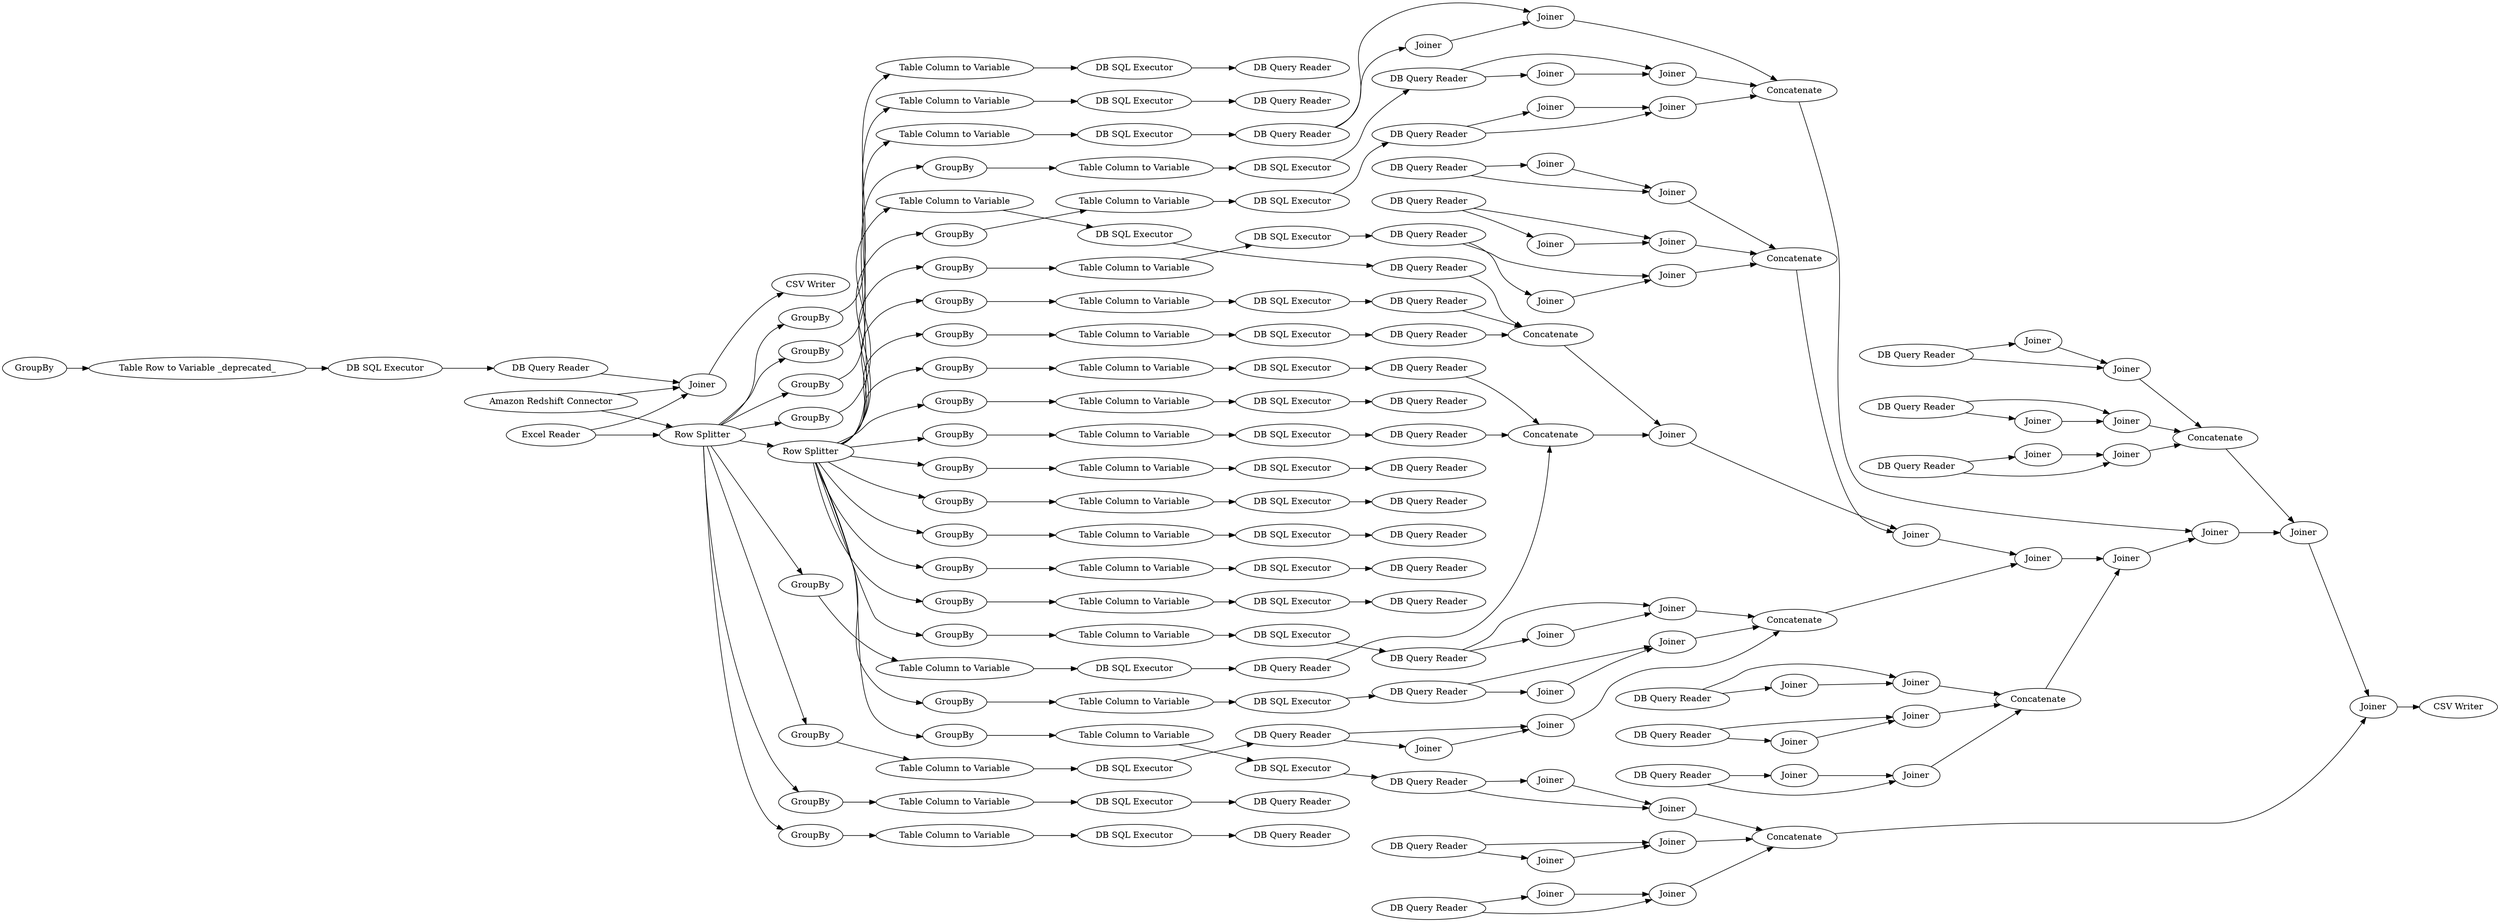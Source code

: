 digraph {
	"7802094536662203078_3187" [label=GroupBy]
	"7802094536662203078_3101" [label=Joiner]
	"7802094536662203078_3223" [label=Concatenate]
	"7802094536662203078_3234" [label="DB SQL Executor"]
	"7802094536662203078_3239" [label=GroupBy]
	"7192818016398079136_2986" [label="DB Query Reader"]
	"7802094536662203078_3122" [label="DB SQL Executor"]
	"-4920805195246936544_3058" [label="CSV Writer"]
	"3421561205154422238_2986" [label="DB Query Reader"]
	"-1127665354668026383_3090" [label="DB Query Reader"]
	"-2164455947354448302_3095" [label="DB Query Reader"]
	"-462641609331494207_3000" [label=GroupBy]
	"-462641609331494207_3059" [label=Joiner]
	"7802094536662203078_3119" [label="Table Column to Variable"]
	"7802094536662203078_3247" [label=Joiner]
	"6495928616966440167_3099" [label="DB Query Reader"]
	"7802094536662203078_3127" [label="Table Column to Variable"]
	"7802094536662203078_3240" [label=Joiner]
	"7802094536662203078_3161" [label="Table Column to Variable"]
	"7802094536662203078_3082" [label="DB SQL Executor"]
	"7802094536662203078_3140" [label=Joiner]
	"7802094536662203078_3154" [label="DB Query Reader"]
	"7802094536662203078_3068" [label=GroupBy]
	"-462641609331494207_2875" [label="DB SQL Executor"]
	"7802094536662203078_3212" [label="DB Query Reader"]
	"709615897535966128_3042" [label="DB Query Reader"]
	"7802094536662203078_3093" [label=Joiner]
	"7802094536662203078_3235" [label="Table Column to Variable"]
	"7802094536662203078_3209" [label="DB SQL Executor"]
	"-1016833578024669202_3095" [label="DB Query Reader"]
	"7802094536662203078_3249" [label=GroupBy]
	"7802094536662203078_3096" [label="Table Column to Variable"]
	"7802094536662203078_3202" [label="Table Column to Variable"]
	"7802094536662203078_3108" [label=Joiner]
	"7802094536662203078_3242" [label=Joiner]
	"7802094536662203078_3159" [label="Table Column to Variable"]
	"7802094536662203078_3206" [label="Row Splitter"]
	"-2384628379163381686_2986" [label="DB Query Reader"]
	"7802094536662203078_3098" [label=GroupBy]
	"7802094536662203078_3152" [label="DB SQL Executor"]
	"7802094536662203078_3092" [label=Joiner]
	"7802094536662203078_3171" [label=Joiner]
	"7802094536662203078_3205" [label="DB Query Reader"]
	"7802094536662203078_3241" [label=Joiner]
	"7802094536662203078_3220" [label=Concatenate]
	"7802094536662203078_3210" [label=Joiner]
	"7802094536662203078_3144" [label="Row Splitter"]
	"-462641609331494207_2873" [label="DB Query Reader"]
	"-2845816344658389069_3081" [label="DB Query Reader"]
	"7802094536662203078_3221" [label="DB SQL Executor"]
	"7802094536662203078_3117" [label=GroupBy]
	"7802094536662203078_3136" [label=Concatenate]
	"-4388235232575514344_3081" [label="DB Query Reader"]
	"7802094536662203078_3181" [label="DB SQL Executor"]
	"7802094536662203078_3219" [label="Table Column to Variable"]
	"7802094536662203078_3185" [label="DB SQL Executor"]
	"7802094536662203078_3160" [label="DB SQL Executor"]
	"7802094536662203078_3124" [label=Joiner]
	"7802094536662203078_3110" [label="Table Column to Variable"]
	"7802094536662203078_3170" [label=Joiner]
	"-4920805195246936544_1" [label="Excel Reader"]
	"7802094536662203078_3165" [label=Joiner]
	"7802094536662203078_3179" [label=Joiner]
	"7802094536662203078_3231" [label=Joiner]
	"7802094536662203078_3200" [label=Joiner]
	"7802094536662203078_3180" [label=Joiner]
	"7802094536662203078_3112" [label=GroupBy]
	"-4920805195246936544_3201" [label="Amazon Redshift Connector"]
	"7802094536662203078_3173" [label=GroupBy]
	"7802094536662203078_3224" [label=GroupBy]
	"7802094536662203078_3215" [label="DB SQL Executor"]
	"7802094536662203078_3204" [label="DB SQL Executor"]
	"-1256814034998033775_3090" [label="DB Query Reader"]
	"7802094536662203078_3073" [label="Table Column to Variable"]
	"7802094536662203078_3236" [label=Concatenate]
	"3421561205154422238_2984" [label="DB Query Reader"]
	"-2384628379163381686_2984" [label="DB Query Reader"]
	"8915890921442884288_3077" [label="DB Query Reader"]
	"7802094536662203078_3176" [label="Table Column to Variable"]
	"7802094536662203078_3225" [label="DB SQL Executor"]
	"7802094536662203078_3135" [label="DB SQL Executor"]
	"7802094536662203078_3133" [label=Joiner]
	"7802094536662203078_3130" [label=GroupBy]
	"7802094536662203078_3150" [label=GroupBy]
	"7802094536662203078_3207" [label=Joiner]
	"7802094536662203078_3168" [label="Table Column to Variable"]
	"3053937245874043765_3074" [label="DB Query Reader"]
	"-462641609331494207_2906" [label="Table Row to Variable _deprecated_"]
	"-4920805195246936544_2874" [label="CSV Writer"]
	"7802094536662203078_3196" [label=GroupBy]
	"7802094536662203078_3129" [label="Table Column to Variable"]
	"7802094536662203078_3199" [label="DB Query Reader"]
	"-7703470628906772008_2984" [label="DB Query Reader"]
	"7802094536662203078_3151" [label="Table Column to Variable"]
	"7802094536662203078_3193" [label=Joiner]
	"7802094536662203078_3080" [label=GroupBy]
	"7802094536662203078_3194" [label=Concatenate]
	"7192818016398079136_2984" [label="DB Query Reader"]
	"7802094536662203078_3228" [label="Table Column to Variable"]
	"7802094536662203078_3197" [label="Table Column to Variable"]
	"7802094536662203078_3089" [label=GroupBy]
	"-7703470628906772008_2986" [label="DB Query Reader"]
	"7802094536662203078_3142" [label=Joiner]
	"7802094536662203078_3251" [label=GroupBy]
	"7802094536662203078_3072" [label=Joiner]
	"7802094536662203078_3070" [label=Joiner]
	"-2164455947354448302_3099" [label="DB Query Reader"]
	"7802094536662203078_3125" [label=GroupBy]
	"-7344896652755035512_3090" [label="DB Query Reader"]
	"7802094536662203078_3182" [label=Joiner]
	"7802094536662203078_3195" [label=GroupBy]
	"7802094536662203078_3078" [label="Table Column to Variable"]
	"7802094536662203078_3139" [label=Concatenate]
	"7802094536662203078_3162" [label=Joiner]
	"7802094536662203078_3189" [label="DB SQL Executor"]
	"7802094536662203078_3186" [label="Table Column to Variable"]
	"7802094536662203078_3126" [label=Joiner]
	"7802094536662203078_3141" [label=Joiner]
	"7802094536662203078_3198" [label=GroupBy]
	"7802094536662203078_3233" [label="Table Column to Variable"]
	"7802094536662203078_3071" [label="DB SQL Executor"]
	"7802094536662203078_3091" [label="DB SQL Executor"]
	"7802094536662203078_3115" [label=Joiner]
	"7802094536662203078_3230" [label=Joiner]
	"7802094536662203078_3229" [label="Table Column to Variable"]
	"8915890921442884288_3081" [label="DB Query Reader"]
	"7802094536662203078_3218" [label="DB SQL Executor"]
	"7802094536662203078_3021" [label=Joiner]
	"7802094536662203078_3157" [label="DB Query Reader"]
	"-4388235232575514344_3077" [label="DB Query Reader"]
	"7802094536662203078_3175" [label=GroupBy]
	"7802094536662203078_3087" [label="Table Column to Variable"]
	"-1525969624808479815_3042" [label="DB Query Reader"]
	"7802094536662203078_3158" [label=GroupBy]
	"7802094536662203078_3116" [label=Joiner]
	"7802094536662203078_3075" [label=Joiner]
	"7802094536662203078_3143" [label=Joiner]
	"7802094536662203078_3243" [label="Table Column to Variable"]
	"-2845816344658389069_3077" [label="DB Query Reader"]
	"7802094536662203078_3163" [label=GroupBy]
	"6495928616966440167_3095" [label="DB Query Reader"]
	"7802094536662203078_3245" [label=Joiner]
	"7802094536662203078_3216" [label="DB SQL Executor"]
	"7802094536662203078_3222" [label=GroupBy]
	"7802094536662203078_3214" [label=GroupBy]
	"7802094536662203078_3238" [label="DB SQL Executor"]
	"7802094536662203078_3138" [label=Concatenate]
	"7802094536662203078_3137" [label=Concatenate]
	"7802094536662203078_3253" [label=Joiner]
	"7802094536662203078_3252" [label=Joiner]
	"7802094536662203078_3246" [label="Table Column to Variable"]
	"7802094536662203078_3134" [label=Joiner]
	"-1016833578024669202_3099" [label="DB Query Reader"]
	"7802094536662203078_3083" [label=Joiner]
	"7802094536662203078_3113" [label="DB SQL Executor"]
	"7802094536662203078_3248" [label="DB SQL Executor"]
	"7802094536662203078_3169" [label="DB SQL Executor"]
	"7802094536662203078_3226" [label="DB Query Reader"]
	"-349106262159784907_3074" [label="DB Query Reader"]
	"-8800971811477364094_3074" [label="DB Query Reader"]
	"7802094536662203078_3227" [label=Joiner]
	"7802094536662203078_3191" [label=GroupBy]
	"7802094536662203078_3118" [label="DB SQL Executor"]
	"7802094536662203078_3100" [label="DB SQL Executor"]
	"7802094536662203078_3203" [label="Table Column to Variable"]
	"7802094536662203078_3188" [label=Joiner]
	"7802094536662203078_3084" [label=Joiner]
	"7802094536662203078_3114" [label=Joiner]
	"7802094536662203078_3206" -> "7802094536662203078_3112"
	"-462641609331494207_3059" -> "-4920805195246936544_2874"
	"7802094536662203078_3118" -> "8915890921442884288_3077"
	"-8800971811477364094_3074" -> "7802094536662203078_3114"
	"7802094536662203078_3205" -> "7802094536662203078_3223"
	"7802094536662203078_3187" -> "7802094536662203078_3203"
	"7802094536662203078_3197" -> "7802094536662203078_3225"
	"6495928616966440167_3099" -> "7802094536662203078_3101"
	"8915890921442884288_3081" -> "7802094536662203078_3115"
	"7802094536662203078_3229" -> "7802094536662203078_3209"
	"7802094536662203078_3238" -> "-2384628379163381686_2984"
	"7802094536662203078_3242" -> "7802094536662203078_3236"
	"7802094536662203078_3152" -> "7802094536662203078_3154"
	"-7344896652755035512_3090" -> "7802094536662203078_3182"
	"7802094536662203078_3206" -> "7802094536662203078_3130"
	"7802094536662203078_3240" -> "7802094536662203078_3242"
	"7802094536662203078_3239" -> "7802094536662203078_3246"
	"7802094536662203078_3206" -> "7802094536662203078_3117"
	"7802094536662203078_3193" -> "7802094536662203078_3200"
	"7802094536662203078_3087" -> "7802094536662203078_3091"
	"7802094536662203078_3144" -> "7802094536662203078_3150"
	"7802094536662203078_3157" -> "7802094536662203078_3223"
	"7802094536662203078_3236" -> "7802094536662203078_3253"
	"7802094536662203078_3180" -> "7802094536662203078_3179"
	"7802094536662203078_3207" -> "7802094536662203078_3194"
	"7802094536662203078_3078" -> "7802094536662203078_3082"
	"7802094536662203078_3188" -> "7802094536662203078_3138"
	"7802094536662203078_3158" -> "7802094536662203078_3159"
	"7802094536662203078_3206" -> "7802094536662203078_3089"
	"7802094536662203078_3225" -> "-7703470628906772008_2984"
	"-1016833578024669202_3099" -> "7802094536662203078_3134"
	"7802094536662203078_3075" -> "7802094536662203078_3137"
	"-2384628379163381686_2986" -> "7802094536662203078_3242"
	"-1256814034998033775_3090" -> "7802094536662203078_3092"
	"7802094536662203078_3247" -> "7802094536662203078_3236"
	"7802094536662203078_3144" -> "7802094536662203078_3249"
	"7802094536662203078_3206" -> "7802094536662203078_3251"
	"-7703470628906772008_2986" -> "7802094536662203078_3193"
	"7802094536662203078_3144" -> "7802094536662203078_3191"
	"7802094536662203078_3198" -> "7802094536662203078_3229"
	"7802094536662203078_3108" -> "7802094536662203078_3136"
	"7802094536662203078_3117" -> "7802094536662203078_3119"
	"7802094536662203078_3083" -> "7802094536662203078_3075"
	"7802094536662203078_3216" -> "7802094536662203078_3205"
	"7802094536662203078_3168" -> "7802094536662203078_3169"
	"7802094536662203078_3084" -> "7802094536662203078_3138"
	"-2845816344658389069_3081" -> "7802094536662203078_3179"
	"7802094536662203078_3173" -> "7802094536662203078_3168"
	"709615897535966128_3042" -> "7802094536662203078_3207"
	"7802094536662203078_3231" -> "7802094536662203078_3227"
	"7802094536662203078_3206" -> "7802094536662203078_3080"
	"7802094536662203078_3189" -> "-2164455947354448302_3095"
	"-2384628379163381686_2986" -> "7802094536662203078_3240"
	"7802094536662203078_3220" -> "7802094536662203078_3021"
	"7802094536662203078_3138" -> "7802094536662203078_3142"
	"7802094536662203078_3114" -> "7802094536662203078_3108"
	"7802094536662203078_3150" -> "7802094536662203078_3151"
	"7802094536662203078_3245" -> "7802094536662203078_3241"
	"7802094536662203078_3243" -> "7802094536662203078_3234"
	"-2164455947354448302_3099" -> "7802094536662203078_3231"
	"-4388235232575514344_3081" -> "7802094536662203078_3075"
	"7802094536662203078_3206" -> "7802094536662203078_3222"
	"-4388235232575514344_3081" -> "7802094536662203078_3083"
	"7802094536662203078_3070" -> "7802094536662203078_3072"
	"7802094536662203078_3195" -> "7802094536662203078_3219"
	"7802094536662203078_3215" -> "7802094536662203078_3199"
	"7802094536662203078_3161" -> "7802094536662203078_3218"
	"-1525969624808479815_3042" -> "7802094536662203078_3252"
	"7802094536662203078_3246" -> "7802094536662203078_3238"
	"7802094536662203078_3206" -> "7802094536662203078_3214"
	"7802094536662203078_3169" -> "-349106262159784907_3074"
	"-349106262159784907_3074" -> "7802094536662203078_3171"
	"7802094536662203078_3235" -> "7802094536662203078_3248"
	"7802094536662203078_3072" -> "7802094536662203078_3136"
	"7802094536662203078_3233" -> "7802094536662203078_3221"
	"7802094536662203078_3171" -> "7802094536662203078_3136"
	"7802094536662203078_3191" -> "7802094536662203078_3228"
	"7802094536662203078_3170" -> "7802094536662203078_3171"
	"7802094536662203078_3129" -> "7802094536662203078_3135"
	"7802094536662203078_3125" -> "7802094536662203078_3127"
	"-7703470628906772008_2986" -> "7802094536662203078_3200"
	"7802094536662203078_3144" -> "7802094536662203078_3163"
	"7802094536662203078_3202" -> "7802094536662203078_3204"
	"7802094536662203078_3206" -> "7802094536662203078_3239"
	"-1525969624808479815_3042" -> "7802094536662203078_3247"
	"7802094536662203078_3112" -> "7802094536662203078_3110"
	"7802094536662203078_3080" -> "7802094536662203078_3078"
	"-4920805195246936544_1" -> "7802094536662203078_3144"
	"7802094536662203078_3224" -> "7802094536662203078_3233"
	"7802094536662203078_3144" -> "7802094536662203078_3206"
	"-462641609331494207_2875" -> "-462641609331494207_2873"
	"7802094536662203078_3137" -> "7802094536662203078_3141"
	"7802094536662203078_3230" -> "7802094536662203078_3207"
	"7802094536662203078_3101" -> "7802094536662203078_3093"
	"7802094536662203078_3185" -> "-7344896652755035512_3090"
	"-4920805195246936544_1" -> "-462641609331494207_3059"
	"7192818016398079136_2986" -> "7802094536662203078_3165"
	"7802094536662203078_3251" -> "7802094536662203078_3243"
	"7802094536662203078_3089" -> "7802094536662203078_3087"
	"7802094536662203078_3021" -> "7802094536662203078_3210"
	"-8800971811477364094_3074" -> "7802094536662203078_3108"
	"7802094536662203078_3248" -> "3421561205154422238_2984"
	"7802094536662203078_3203" -> "7802094536662203078_3185"
	"3053937245874043765_3074" -> "7802094536662203078_3072"
	"7802094536662203078_3116" -> "7802094536662203078_3137"
	"-2164455947354448302_3099" -> "7802094536662203078_3227"
	"7802094536662203078_3124" -> "7802094536662203078_3138"
	"7802094536662203078_3186" -> "7802094536662203078_3215"
	"7802094536662203078_3206" -> "7802094536662203078_3195"
	"7802094536662203078_3134" -> "7802094536662203078_3133"
	"7802094536662203078_3115" -> "7802094536662203078_3116"
	"7802094536662203078_3133" -> "7802094536662203078_3139"
	"7802094536662203078_3241" -> "7802094536662203078_3236"
	"7802094536662203078_3098" -> "7802094536662203078_3096"
	"-4920805195246936544_3201" -> "-462641609331494207_3059"
	"-1256814034998033775_3090" -> "7802094536662203078_3084"
	"-462641609331494207_3000" -> "-462641609331494207_2906"
	"7802094536662203078_3206" -> "7802094536662203078_3224"
	"7802094536662203078_3206" -> "7802094536662203078_3068"
	"709615897535966128_3042" -> "7802094536662203078_3230"
	"7802094536662203078_3252" -> "7802094536662203078_3247"
	"8915890921442884288_3081" -> "7802094536662203078_3116"
	"-1016833578024669202_3099" -> "7802094536662203078_3133"
	"7802094536662203078_3212" -> "7802094536662203078_3223"
	"7802094536662203078_3139" -> "7802094536662203078_3143"
	"7802094536662203078_3140" -> "7802094536662203078_3141"
	"7802094536662203078_3222" -> "7802094536662203078_3186"
	"7802094536662203078_3218" -> "7192818016398079136_2984"
	"7802094536662203078_3113" -> "-8800971811477364094_3074"
	"7802094536662203078_3068" -> "7802094536662203078_3073"
	"7802094536662203078_3226" -> "7802094536662203078_3220"
	"7802094536662203078_3181" -> "-2845816344658389069_3077"
	"-7344896652755035512_3090" -> "7802094536662203078_3188"
	"7802094536662203078_3200" -> "7802094536662203078_3194"
	"7802094536662203078_3151" -> "7802094536662203078_3152"
	"7802094536662203078_3194" -> "7802094536662203078_3210"
	"7802094536662203078_3093" -> "7802094536662203078_3139"
	"7802094536662203078_3221" -> "709615897535966128_3042"
	"7802094536662203078_3159" -> "7802094536662203078_3160"
	"7802094536662203078_3210" -> "7802094536662203078_3140"
	"-1127665354668026383_3090" -> "7802094536662203078_3124"
	"7802094536662203078_3073" -> "7802094536662203078_3071"
	"7802094536662203078_3119" -> "7802094536662203078_3118"
	"7802094536662203078_3162" -> "7802094536662203078_3194"
	"7802094536662203078_3214" -> "7802094536662203078_3202"
	"7802094536662203078_3206" -> "7802094536662203078_3196"
	"7802094536662203078_3127" -> "7802094536662203078_3122"
	"7802094536662203078_3144" -> "7802094536662203078_3187"
	"7802094536662203078_3091" -> "-1256814034998033775_3090"
	"7802094536662203078_3163" -> "7802094536662203078_3161"
	"6495928616966440167_3099" -> "7802094536662203078_3093"
	"7802094536662203078_3182" -> "7802094536662203078_3188"
	"7802094536662203078_3144" -> "7802094536662203078_3175"
	"7802094536662203078_3219" -> "7802094536662203078_3216"
	"-462641609331494207_2906" -> "-462641609331494207_2875"
	"7802094536662203078_3082" -> "-4388235232575514344_3077"
	"7802094536662203078_3196" -> "7802094536662203078_3197"
	"-462641609331494207_2873" -> "-462641609331494207_3059"
	"7802094536662203078_3100" -> "6495928616966440167_3095"
	"7802094536662203078_3199" -> "7802094536662203078_3220"
	"3053937245874043765_3074" -> "7802094536662203078_3070"
	"-2845816344658389069_3081" -> "7802094536662203078_3180"
	"7802094536662203078_3130" -> "7802094536662203078_3129"
	"7802094536662203078_3092" -> "7802094536662203078_3084"
	"7802094536662203078_3135" -> "-1016833578024669202_3095"
	"-4920805195246936544_3201" -> "7802094536662203078_3144"
	"7802094536662203078_3165" -> "7802094536662203078_3162"
	"7802094536662203078_3144" -> "7802094536662203078_3158"
	"7802094536662203078_3136" -> "7802094536662203078_3140"
	"7802094536662203078_3175" -> "7802094536662203078_3176"
	"7802094536662203078_3122" -> "-1127665354668026383_3090"
	"7802094536662203078_3154" -> "7802094536662203078_3220"
	"7802094536662203078_3144" -> "7802094536662203078_3173"
	"3421561205154422238_2986" -> "7802094536662203078_3241"
	"7802094536662203078_3209" -> "7802094536662203078_3212"
	"7802094536662203078_3249" -> "7802094536662203078_3235"
	"7802094536662203078_3071" -> "3053937245874043765_3074"
	"-349106262159784907_3074" -> "7802094536662203078_3170"
	"7802094536662203078_3160" -> "7802094536662203078_3157"
	"7802094536662203078_3206" -> "7802094536662203078_3198"
	"7192818016398079136_2986" -> "7802094536662203078_3162"
	"-1127665354668026383_3090" -> "7802094536662203078_3126"
	"7802094536662203078_3227" -> "7802094536662203078_3139"
	"7802094536662203078_3206" -> "7802094536662203078_3098"
	"7802094536662203078_3096" -> "7802094536662203078_3100"
	"7802094536662203078_3253" -> "-4920805195246936544_3058"
	"7802094536662203078_3141" -> "7802094536662203078_3142"
	"7802094536662203078_3176" -> "7802094536662203078_3181"
	"7802094536662203078_3143" -> "7802094536662203078_3253"
	"3421561205154422238_2986" -> "7802094536662203078_3245"
	"7802094536662203078_3223" -> "7802094536662203078_3021"
	"7802094536662203078_3228" -> "7802094536662203078_3189"
	"7802094536662203078_3179" -> "7802094536662203078_3137"
	"7802094536662203078_3206" -> "7802094536662203078_3125"
	"7802094536662203078_3142" -> "7802094536662203078_3143"
	"7802094536662203078_3234" -> "-1525969624808479815_3042"
	"7802094536662203078_3204" -> "7802094536662203078_3226"
	"7802094536662203078_3110" -> "7802094536662203078_3113"
	"7802094536662203078_3126" -> "7802094536662203078_3124"
	rankdir=LR
}
